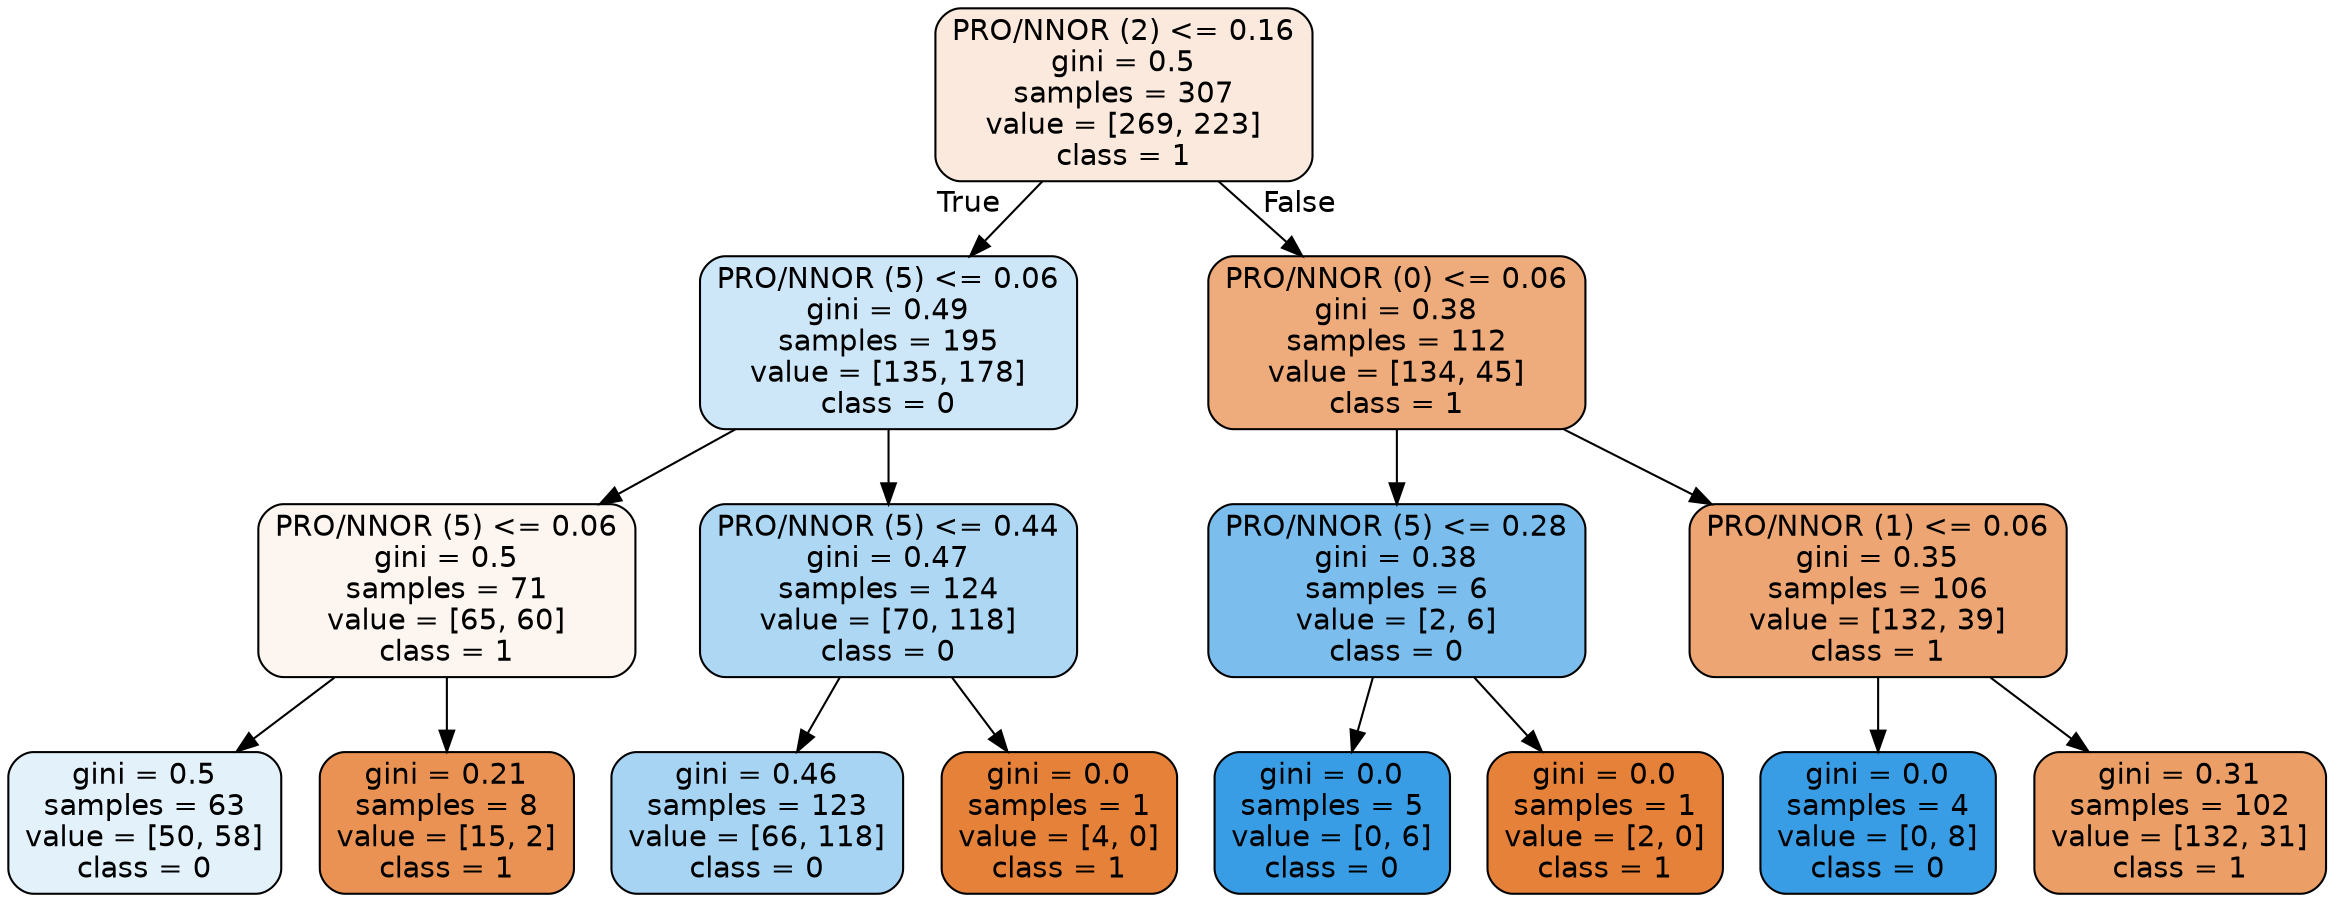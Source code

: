 digraph Tree {
node [shape=box, style="filled, rounded", color="black", fontname=helvetica] ;
edge [fontname=helvetica] ;
0 [label="PRO/NNOR (2) <= 0.16\ngini = 0.5\nsamples = 307\nvalue = [269, 223]\nclass = 1", fillcolor="#e581392c"] ;
1 [label="PRO/NNOR (5) <= 0.06\ngini = 0.49\nsamples = 195\nvalue = [135, 178]\nclass = 0", fillcolor="#399de53e"] ;
0 -> 1 [labeldistance=2.5, labelangle=45, headlabel="True"] ;
2 [label="PRO/NNOR (5) <= 0.06\ngini = 0.5\nsamples = 71\nvalue = [65, 60]\nclass = 1", fillcolor="#e5813914"] ;
1 -> 2 ;
3 [label="gini = 0.5\nsamples = 63\nvalue = [50, 58]\nclass = 0", fillcolor="#399de523"] ;
2 -> 3 ;
4 [label="gini = 0.21\nsamples = 8\nvalue = [15, 2]\nclass = 1", fillcolor="#e58139dd"] ;
2 -> 4 ;
5 [label="PRO/NNOR (5) <= 0.44\ngini = 0.47\nsamples = 124\nvalue = [70, 118]\nclass = 0", fillcolor="#399de568"] ;
1 -> 5 ;
6 [label="gini = 0.46\nsamples = 123\nvalue = [66, 118]\nclass = 0", fillcolor="#399de570"] ;
5 -> 6 ;
7 [label="gini = 0.0\nsamples = 1\nvalue = [4, 0]\nclass = 1", fillcolor="#e58139ff"] ;
5 -> 7 ;
8 [label="PRO/NNOR (0) <= 0.06\ngini = 0.38\nsamples = 112\nvalue = [134, 45]\nclass = 1", fillcolor="#e58139a9"] ;
0 -> 8 [labeldistance=2.5, labelangle=-45, headlabel="False"] ;
9 [label="PRO/NNOR (5) <= 0.28\ngini = 0.38\nsamples = 6\nvalue = [2, 6]\nclass = 0", fillcolor="#399de5aa"] ;
8 -> 9 ;
10 [label="gini = 0.0\nsamples = 5\nvalue = [0, 6]\nclass = 0", fillcolor="#399de5ff"] ;
9 -> 10 ;
11 [label="gini = 0.0\nsamples = 1\nvalue = [2, 0]\nclass = 1", fillcolor="#e58139ff"] ;
9 -> 11 ;
12 [label="PRO/NNOR (1) <= 0.06\ngini = 0.35\nsamples = 106\nvalue = [132, 39]\nclass = 1", fillcolor="#e58139b4"] ;
8 -> 12 ;
13 [label="gini = 0.0\nsamples = 4\nvalue = [0, 8]\nclass = 0", fillcolor="#399de5ff"] ;
12 -> 13 ;
14 [label="gini = 0.31\nsamples = 102\nvalue = [132, 31]\nclass = 1", fillcolor="#e58139c3"] ;
12 -> 14 ;
}